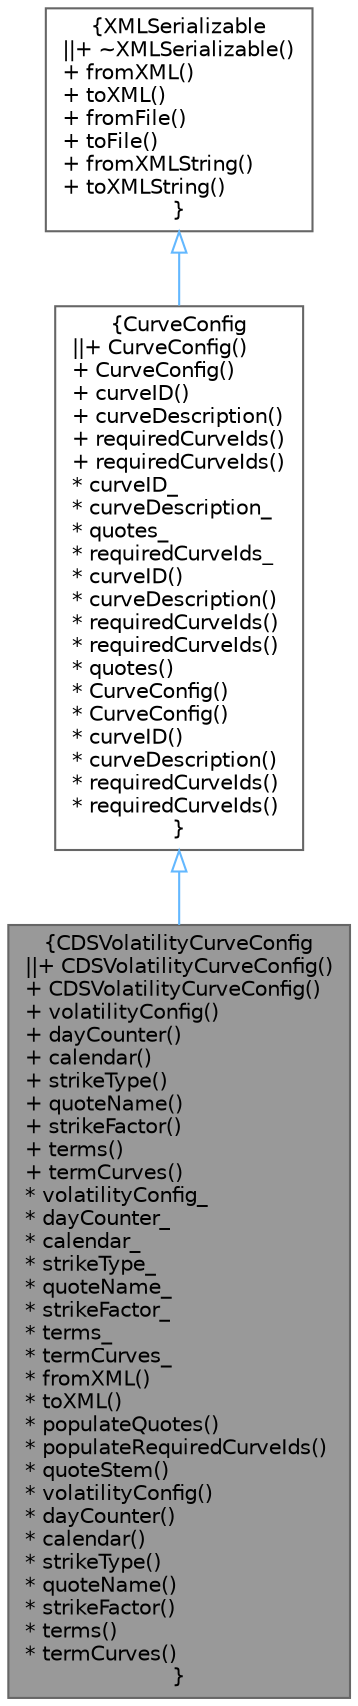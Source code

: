 digraph "CDSVolatilityCurveConfig"
{
 // INTERACTIVE_SVG=YES
 // LATEX_PDF_SIZE
  bgcolor="transparent";
  edge [fontname=Helvetica,fontsize=10,labelfontname=Helvetica,labelfontsize=10];
  node [fontname=Helvetica,fontsize=10,shape=box,height=0.2,width=0.4];
  Node1 [label="{CDSVolatilityCurveConfig\n||+ CDSVolatilityCurveConfig()\l+ CDSVolatilityCurveConfig()\l+ volatilityConfig()\l+ dayCounter()\l+ calendar()\l+ strikeType()\l+ quoteName()\l+ strikeFactor()\l+ terms()\l+ termCurves()\l* volatilityConfig_\l* dayCounter_\l* calendar_\l* strikeType_\l* quoteName_\l* strikeFactor_\l* terms_\l* termCurves_\l* fromXML()\l* toXML()\l* populateQuotes()\l* populateRequiredCurveIds()\l* quoteStem()\l* volatilityConfig()\l* dayCounter()\l* calendar()\l* strikeType()\l* quoteName()\l* strikeFactor()\l* terms()\l* termCurves()\l}",height=0.2,width=0.4,color="gray40", fillcolor="grey60", style="filled", fontcolor="black",tooltip=" "];
  Node2 -> Node1 [dir="back",color="steelblue1",style="solid",arrowtail="onormal"];
  Node2 [label="{CurveConfig\n||+ CurveConfig()\l+ CurveConfig()\l+ curveID()\l+ curveDescription()\l+ requiredCurveIds()\l+ requiredCurveIds()\l* curveID_\l* curveDescription_\l* quotes_\l* requiredCurveIds_\l* curveID()\l* curveDescription()\l* requiredCurveIds()\l* requiredCurveIds()\l* quotes()\l* CurveConfig()\l* CurveConfig()\l* curveID()\l* curveDescription()\l* requiredCurveIds()\l* requiredCurveIds()\l}",height=0.2,width=0.4,color="gray40", fillcolor="white", style="filled",URL="$classore_1_1data_1_1_curve_config.html",tooltip="Base curve configuration."];
  Node3 -> Node2 [dir="back",color="steelblue1",style="solid",arrowtail="onormal"];
  Node3 [label="{XMLSerializable\n||+ ~XMLSerializable()\l+ fromXML()\l+ toXML()\l+ fromFile()\l+ toFile()\l+ fromXMLString()\l+ toXMLString()\l}",height=0.2,width=0.4,color="gray40", fillcolor="white", style="filled",URL="$classore_1_1data_1_1_x_m_l_serializable.html",tooltip="Base class for all serializable classes."];
}
